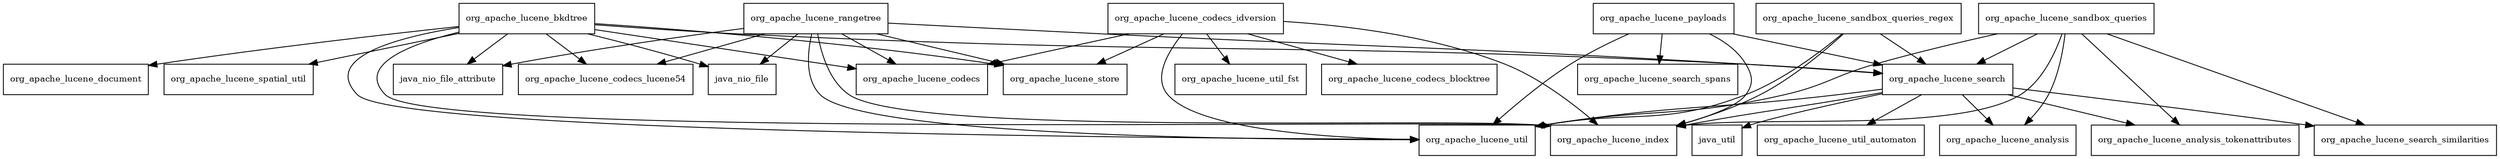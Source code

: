 digraph lucene_sandbox_5_5_5_package_dependencies {
  node [shape = box, fontsize=10.0];
  org_apache_lucene_bkdtree -> java_nio_file;
  org_apache_lucene_bkdtree -> java_nio_file_attribute;
  org_apache_lucene_bkdtree -> org_apache_lucene_codecs;
  org_apache_lucene_bkdtree -> org_apache_lucene_codecs_lucene54;
  org_apache_lucene_bkdtree -> org_apache_lucene_document;
  org_apache_lucene_bkdtree -> org_apache_lucene_index;
  org_apache_lucene_bkdtree -> org_apache_lucene_search;
  org_apache_lucene_bkdtree -> org_apache_lucene_spatial_util;
  org_apache_lucene_bkdtree -> org_apache_lucene_store;
  org_apache_lucene_bkdtree -> org_apache_lucene_util;
  org_apache_lucene_codecs_idversion -> org_apache_lucene_codecs;
  org_apache_lucene_codecs_idversion -> org_apache_lucene_codecs_blocktree;
  org_apache_lucene_codecs_idversion -> org_apache_lucene_index;
  org_apache_lucene_codecs_idversion -> org_apache_lucene_store;
  org_apache_lucene_codecs_idversion -> org_apache_lucene_util;
  org_apache_lucene_codecs_idversion -> org_apache_lucene_util_fst;
  org_apache_lucene_payloads -> org_apache_lucene_index;
  org_apache_lucene_payloads -> org_apache_lucene_search;
  org_apache_lucene_payloads -> org_apache_lucene_search_spans;
  org_apache_lucene_payloads -> org_apache_lucene_util;
  org_apache_lucene_rangetree -> java_nio_file;
  org_apache_lucene_rangetree -> java_nio_file_attribute;
  org_apache_lucene_rangetree -> org_apache_lucene_codecs;
  org_apache_lucene_rangetree -> org_apache_lucene_codecs_lucene54;
  org_apache_lucene_rangetree -> org_apache_lucene_index;
  org_apache_lucene_rangetree -> org_apache_lucene_search;
  org_apache_lucene_rangetree -> org_apache_lucene_store;
  org_apache_lucene_rangetree -> org_apache_lucene_util;
  org_apache_lucene_sandbox_queries -> org_apache_lucene_analysis;
  org_apache_lucene_sandbox_queries -> org_apache_lucene_analysis_tokenattributes;
  org_apache_lucene_sandbox_queries -> org_apache_lucene_index;
  org_apache_lucene_sandbox_queries -> org_apache_lucene_search;
  org_apache_lucene_sandbox_queries -> org_apache_lucene_search_similarities;
  org_apache_lucene_sandbox_queries -> org_apache_lucene_util;
  org_apache_lucene_sandbox_queries_regex -> org_apache_lucene_index;
  org_apache_lucene_sandbox_queries_regex -> org_apache_lucene_search;
  org_apache_lucene_sandbox_queries_regex -> org_apache_lucene_util;
  org_apache_lucene_search -> java_util;
  org_apache_lucene_search -> org_apache_lucene_analysis;
  org_apache_lucene_search -> org_apache_lucene_analysis_tokenattributes;
  org_apache_lucene_search -> org_apache_lucene_index;
  org_apache_lucene_search -> org_apache_lucene_search_similarities;
  org_apache_lucene_search -> org_apache_lucene_util;
  org_apache_lucene_search -> org_apache_lucene_util_automaton;
}
